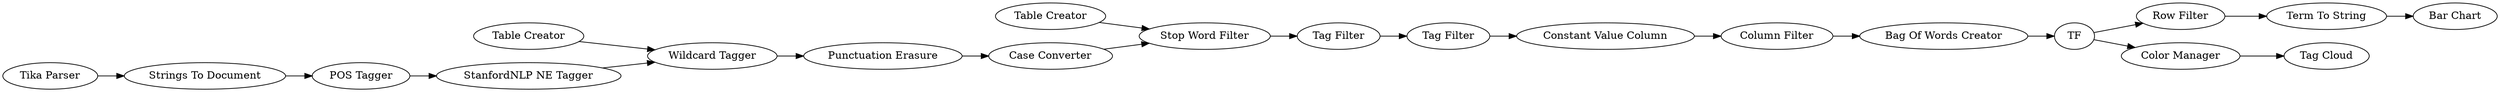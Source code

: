 digraph {
	"5720993477645727811_7" [label="POS Tagger"]
	"-2773255780064530488_19" [label="Table Creator"]
	"-214888667657060677_54" [label="Bar Chart"]
	"-214888667657060677_50" [label=TF]
	"-2773255780064530488_15" [label="Stop Word Filter"]
	"-214888667657060677_52" [label="Tag Cloud"]
	"-214888667657060677_51" [label="Bag Of Words Creator"]
	"-2773255780064530488_20" [label="Tag Filter"]
	"-2773255780064530488_16" [label="Case Converter"]
	"5720993477645727811_5" [label="Strings To Document"]
	"-2773255780064530488_12" [label="Punctuation Erasure"]
	"-2773255780064530488_24" [label="Column Filter"]
	"-214888667657060677_56" [label="Row Filter"]
	"-2773255780064530488_23" [label="Constant Value Column"]
	"5720993477645727811_10" [label="Wildcard Tagger"]
	"5720993477645727811_11" [label="Table Creator"]
	"-214888667657060677_55" [label="Term To String"]
	"-214888667657060677_53" [label="Color Manager"]
	"5720993477645727811_4" [label="Tika Parser"]
	"5720993477645727811_9" [label="StanfordNLP NE Tagger"]
	"-2773255780064530488_17" [label="Tag Filter"]
	"5720993477645727811_7" -> "5720993477645727811_9"
	"-2773255780064530488_19" -> "-2773255780064530488_15"
	"-214888667657060677_50" -> "-214888667657060677_53"
	"5720993477645727811_9" -> "5720993477645727811_10"
	"5720993477645727811_4" -> "5720993477645727811_5"
	"-214888667657060677_51" -> "-214888667657060677_50"
	"-2773255780064530488_12" -> "-2773255780064530488_16"
	"-2773255780064530488_23" -> "-2773255780064530488_24"
	"5720993477645727811_5" -> "5720993477645727811_7"
	"-214888667657060677_56" -> "-214888667657060677_55"
	"-2773255780064530488_15" -> "-2773255780064530488_17"
	"5720993477645727811_11" -> "5720993477645727811_10"
	"-2773255780064530488_16" -> "-2773255780064530488_15"
	"-214888667657060677_53" -> "-214888667657060677_52"
	"-2773255780064530488_20" -> "-2773255780064530488_23"
	"-2773255780064530488_17" -> "-2773255780064530488_20"
	"-214888667657060677_55" -> "-214888667657060677_54"
	"-214888667657060677_50" -> "-214888667657060677_56"
	"5720993477645727811_10" -> "-2773255780064530488_12"
	"-2773255780064530488_24" -> "-214888667657060677_51"
	rankdir=LR
}
